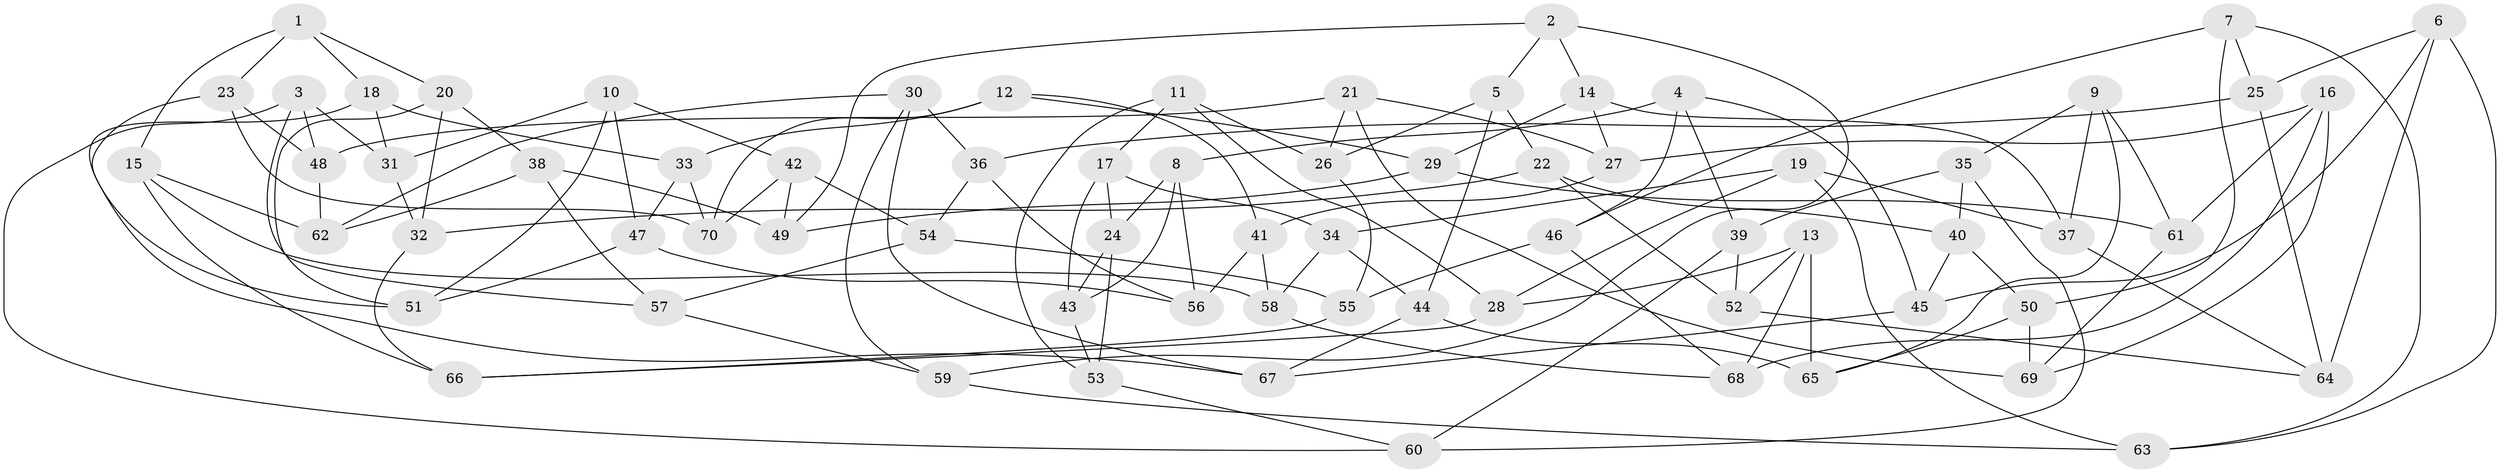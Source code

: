 // Generated by graph-tools (version 1.1) at 2025/11/02/27/25 16:11:50]
// undirected, 70 vertices, 140 edges
graph export_dot {
graph [start="1"]
  node [color=gray90,style=filled];
  1;
  2;
  3;
  4;
  5;
  6;
  7;
  8;
  9;
  10;
  11;
  12;
  13;
  14;
  15;
  16;
  17;
  18;
  19;
  20;
  21;
  22;
  23;
  24;
  25;
  26;
  27;
  28;
  29;
  30;
  31;
  32;
  33;
  34;
  35;
  36;
  37;
  38;
  39;
  40;
  41;
  42;
  43;
  44;
  45;
  46;
  47;
  48;
  49;
  50;
  51;
  52;
  53;
  54;
  55;
  56;
  57;
  58;
  59;
  60;
  61;
  62;
  63;
  64;
  65;
  66;
  67;
  68;
  69;
  70;
  1 -- 18;
  1 -- 23;
  1 -- 20;
  1 -- 15;
  2 -- 49;
  2 -- 5;
  2 -- 14;
  2 -- 59;
  3 -- 31;
  3 -- 48;
  3 -- 57;
  3 -- 60;
  4 -- 8;
  4 -- 45;
  4 -- 46;
  4 -- 39;
  5 -- 22;
  5 -- 26;
  5 -- 44;
  6 -- 25;
  6 -- 45;
  6 -- 63;
  6 -- 64;
  7 -- 50;
  7 -- 25;
  7 -- 46;
  7 -- 63;
  8 -- 43;
  8 -- 24;
  8 -- 56;
  9 -- 37;
  9 -- 35;
  9 -- 65;
  9 -- 61;
  10 -- 31;
  10 -- 51;
  10 -- 47;
  10 -- 42;
  11 -- 17;
  11 -- 26;
  11 -- 53;
  11 -- 28;
  12 -- 41;
  12 -- 29;
  12 -- 33;
  12 -- 70;
  13 -- 65;
  13 -- 52;
  13 -- 68;
  13 -- 28;
  14 -- 29;
  14 -- 27;
  14 -- 37;
  15 -- 66;
  15 -- 58;
  15 -- 62;
  16 -- 68;
  16 -- 61;
  16 -- 27;
  16 -- 69;
  17 -- 24;
  17 -- 43;
  17 -- 34;
  18 -- 33;
  18 -- 31;
  18 -- 67;
  19 -- 34;
  19 -- 37;
  19 -- 63;
  19 -- 28;
  20 -- 32;
  20 -- 51;
  20 -- 38;
  21 -- 27;
  21 -- 69;
  21 -- 26;
  21 -- 48;
  22 -- 52;
  22 -- 40;
  22 -- 32;
  23 -- 70;
  23 -- 51;
  23 -- 48;
  24 -- 43;
  24 -- 53;
  25 -- 64;
  25 -- 36;
  26 -- 55;
  27 -- 41;
  28 -- 66;
  29 -- 49;
  29 -- 61;
  30 -- 67;
  30 -- 59;
  30 -- 36;
  30 -- 62;
  31 -- 32;
  32 -- 66;
  33 -- 70;
  33 -- 47;
  34 -- 44;
  34 -- 58;
  35 -- 39;
  35 -- 60;
  35 -- 40;
  36 -- 56;
  36 -- 54;
  37 -- 64;
  38 -- 62;
  38 -- 49;
  38 -- 57;
  39 -- 60;
  39 -- 52;
  40 -- 45;
  40 -- 50;
  41 -- 58;
  41 -- 56;
  42 -- 70;
  42 -- 49;
  42 -- 54;
  43 -- 53;
  44 -- 65;
  44 -- 67;
  45 -- 67;
  46 -- 68;
  46 -- 55;
  47 -- 56;
  47 -- 51;
  48 -- 62;
  50 -- 69;
  50 -- 65;
  52 -- 64;
  53 -- 60;
  54 -- 55;
  54 -- 57;
  55 -- 66;
  57 -- 59;
  58 -- 68;
  59 -- 63;
  61 -- 69;
}
